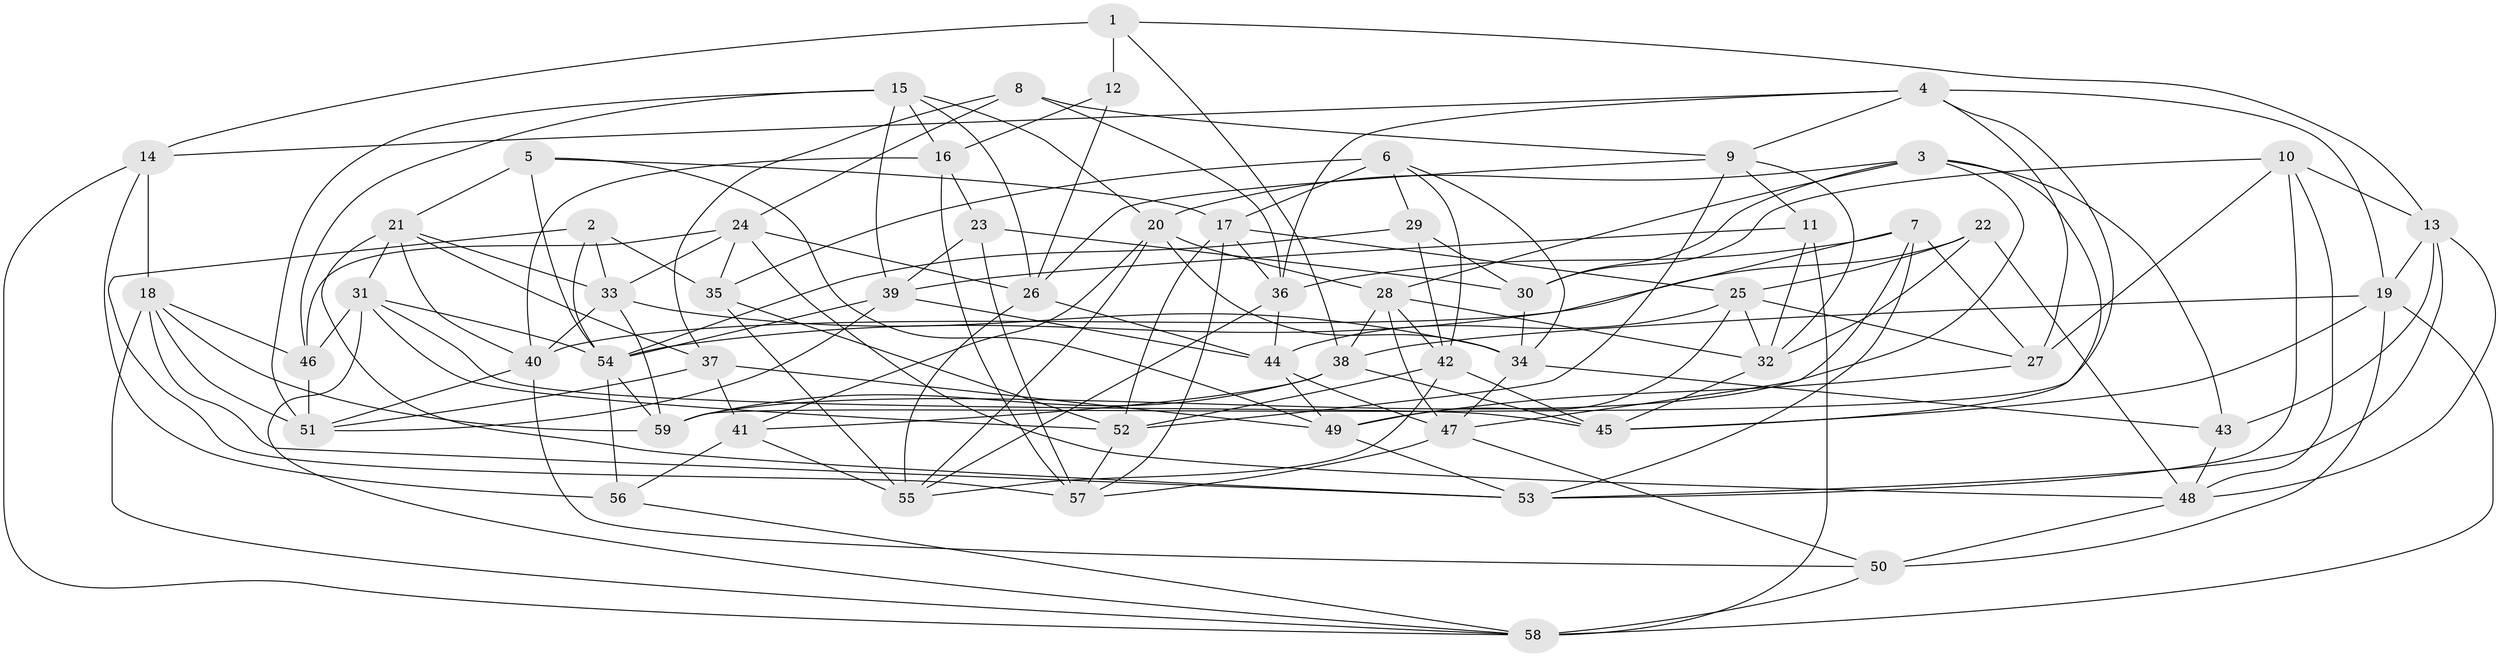 // original degree distribution, {4: 1.0}
// Generated by graph-tools (version 1.1) at 2025/38/03/04/25 23:38:10]
// undirected, 59 vertices, 161 edges
graph export_dot {
  node [color=gray90,style=filled];
  1;
  2;
  3;
  4;
  5;
  6;
  7;
  8;
  9;
  10;
  11;
  12;
  13;
  14;
  15;
  16;
  17;
  18;
  19;
  20;
  21;
  22;
  23;
  24;
  25;
  26;
  27;
  28;
  29;
  30;
  31;
  32;
  33;
  34;
  35;
  36;
  37;
  38;
  39;
  40;
  41;
  42;
  43;
  44;
  45;
  46;
  47;
  48;
  49;
  50;
  51;
  52;
  53;
  54;
  55;
  56;
  57;
  58;
  59;
  1 -- 12 [weight=2.0];
  1 -- 13 [weight=1.0];
  1 -- 14 [weight=2.0];
  1 -- 38 [weight=1.0];
  2 -- 33 [weight=1.0];
  2 -- 35 [weight=1.0];
  2 -- 54 [weight=1.0];
  2 -- 57 [weight=1.0];
  3 -- 20 [weight=1.0];
  3 -- 28 [weight=1.0];
  3 -- 30 [weight=1.0];
  3 -- 43 [weight=1.0];
  3 -- 45 [weight=1.0];
  3 -- 59 [weight=1.0];
  4 -- 9 [weight=1.0];
  4 -- 14 [weight=1.0];
  4 -- 19 [weight=1.0];
  4 -- 27 [weight=1.0];
  4 -- 36 [weight=1.0];
  4 -- 59 [weight=1.0];
  5 -- 17 [weight=1.0];
  5 -- 21 [weight=1.0];
  5 -- 49 [weight=1.0];
  5 -- 54 [weight=1.0];
  6 -- 17 [weight=1.0];
  6 -- 29 [weight=1.0];
  6 -- 34 [weight=1.0];
  6 -- 35 [weight=2.0];
  6 -- 42 [weight=1.0];
  7 -- 27 [weight=1.0];
  7 -- 36 [weight=1.0];
  7 -- 47 [weight=1.0];
  7 -- 53 [weight=1.0];
  7 -- 54 [weight=2.0];
  8 -- 9 [weight=1.0];
  8 -- 24 [weight=1.0];
  8 -- 36 [weight=1.0];
  8 -- 37 [weight=1.0];
  9 -- 11 [weight=1.0];
  9 -- 26 [weight=1.0];
  9 -- 32 [weight=1.0];
  9 -- 52 [weight=1.0];
  10 -- 13 [weight=1.0];
  10 -- 27 [weight=2.0];
  10 -- 30 [weight=1.0];
  10 -- 48 [weight=1.0];
  10 -- 53 [weight=1.0];
  11 -- 32 [weight=1.0];
  11 -- 39 [weight=1.0];
  11 -- 58 [weight=1.0];
  12 -- 16 [weight=1.0];
  12 -- 26 [weight=1.0];
  13 -- 19 [weight=1.0];
  13 -- 43 [weight=1.0];
  13 -- 48 [weight=1.0];
  13 -- 53 [weight=1.0];
  14 -- 18 [weight=1.0];
  14 -- 56 [weight=1.0];
  14 -- 58 [weight=1.0];
  15 -- 16 [weight=2.0];
  15 -- 20 [weight=1.0];
  15 -- 26 [weight=1.0];
  15 -- 39 [weight=1.0];
  15 -- 46 [weight=1.0];
  15 -- 51 [weight=2.0];
  16 -- 23 [weight=1.0];
  16 -- 40 [weight=1.0];
  16 -- 57 [weight=1.0];
  17 -- 25 [weight=1.0];
  17 -- 36 [weight=1.0];
  17 -- 52 [weight=1.0];
  17 -- 57 [weight=1.0];
  18 -- 46 [weight=1.0];
  18 -- 51 [weight=1.0];
  18 -- 53 [weight=1.0];
  18 -- 58 [weight=1.0];
  18 -- 59 [weight=1.0];
  19 -- 38 [weight=1.0];
  19 -- 45 [weight=1.0];
  19 -- 50 [weight=1.0];
  19 -- 58 [weight=1.0];
  20 -- 28 [weight=1.0];
  20 -- 34 [weight=1.0];
  20 -- 41 [weight=1.0];
  20 -- 55 [weight=1.0];
  21 -- 31 [weight=1.0];
  21 -- 33 [weight=1.0];
  21 -- 37 [weight=1.0];
  21 -- 40 [weight=1.0];
  21 -- 53 [weight=1.0];
  22 -- 25 [weight=1.0];
  22 -- 32 [weight=1.0];
  22 -- 40 [weight=1.0];
  22 -- 48 [weight=1.0];
  23 -- 30 [weight=1.0];
  23 -- 39 [weight=1.0];
  23 -- 57 [weight=1.0];
  24 -- 26 [weight=1.0];
  24 -- 33 [weight=1.0];
  24 -- 35 [weight=1.0];
  24 -- 46 [weight=1.0];
  24 -- 48 [weight=1.0];
  25 -- 27 [weight=1.0];
  25 -- 32 [weight=1.0];
  25 -- 44 [weight=1.0];
  25 -- 49 [weight=1.0];
  26 -- 44 [weight=1.0];
  26 -- 55 [weight=1.0];
  27 -- 49 [weight=1.0];
  28 -- 32 [weight=1.0];
  28 -- 38 [weight=1.0];
  28 -- 42 [weight=1.0];
  28 -- 47 [weight=1.0];
  29 -- 30 [weight=2.0];
  29 -- 42 [weight=1.0];
  29 -- 54 [weight=2.0];
  30 -- 34 [weight=1.0];
  31 -- 45 [weight=1.0];
  31 -- 46 [weight=1.0];
  31 -- 52 [weight=1.0];
  31 -- 54 [weight=1.0];
  31 -- 58 [weight=1.0];
  32 -- 45 [weight=1.0];
  33 -- 34 [weight=1.0];
  33 -- 40 [weight=1.0];
  33 -- 59 [weight=1.0];
  34 -- 43 [weight=1.0];
  34 -- 47 [weight=1.0];
  35 -- 52 [weight=1.0];
  35 -- 55 [weight=1.0];
  36 -- 44 [weight=1.0];
  36 -- 55 [weight=1.0];
  37 -- 41 [weight=2.0];
  37 -- 49 [weight=1.0];
  37 -- 51 [weight=1.0];
  38 -- 41 [weight=1.0];
  38 -- 45 [weight=1.0];
  38 -- 59 [weight=1.0];
  39 -- 44 [weight=1.0];
  39 -- 51 [weight=1.0];
  39 -- 54 [weight=1.0];
  40 -- 50 [weight=1.0];
  40 -- 51 [weight=1.0];
  41 -- 55 [weight=1.0];
  41 -- 56 [weight=1.0];
  42 -- 45 [weight=1.0];
  42 -- 52 [weight=1.0];
  42 -- 55 [weight=1.0];
  43 -- 48 [weight=1.0];
  44 -- 47 [weight=1.0];
  44 -- 49 [weight=1.0];
  46 -- 51 [weight=2.0];
  47 -- 50 [weight=1.0];
  47 -- 57 [weight=1.0];
  48 -- 50 [weight=1.0];
  49 -- 53 [weight=1.0];
  50 -- 58 [weight=2.0];
  52 -- 57 [weight=1.0];
  54 -- 56 [weight=1.0];
  54 -- 59 [weight=1.0];
  56 -- 58 [weight=1.0];
}

